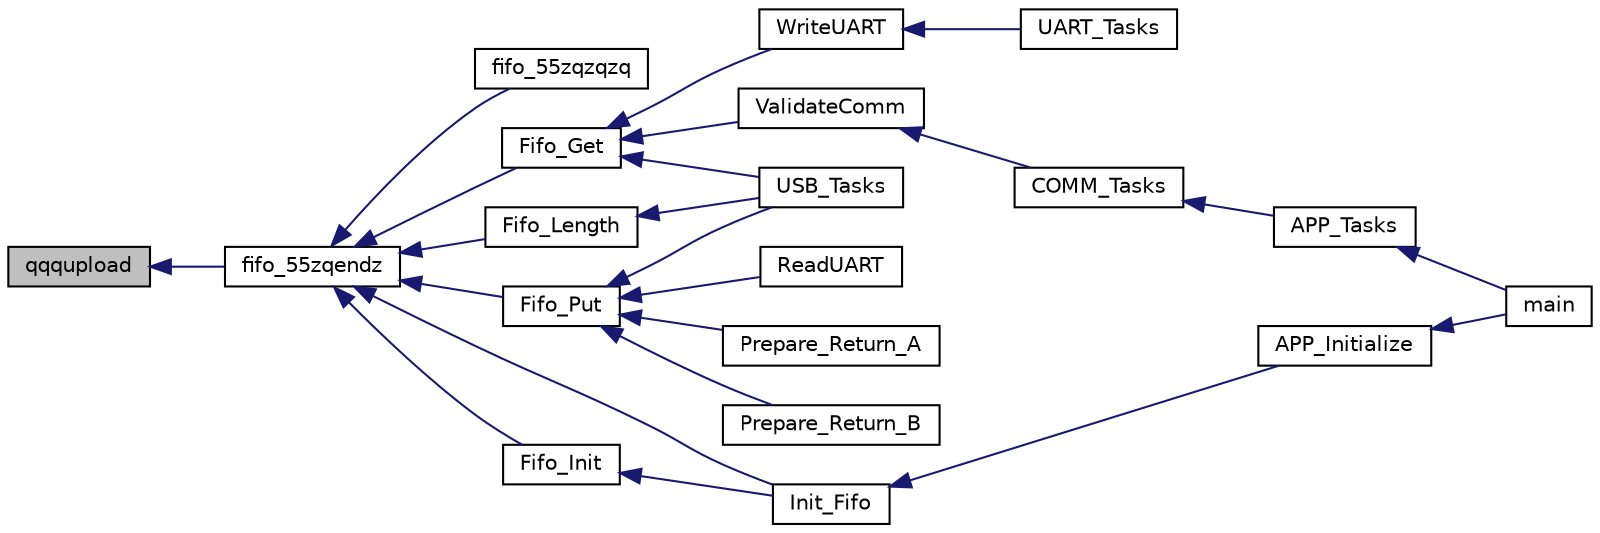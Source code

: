 digraph "qqqupload"
{
  edge [fontname="Helvetica",fontsize="10",labelfontname="Helvetica",labelfontsize="10"];
  node [fontname="Helvetica",fontsize="10",shape=record];
  rankdir="LR";
  Node141 [label="qqqupload",height=0.2,width=0.4,color="black", fillcolor="grey75", style="filled", fontcolor="black"];
  Node141 -> Node142 [dir="back",color="midnightblue",fontsize="10",style="solid",fontname="Helvetica"];
  Node142 [label="fifo_55zqendz",height=0.2,width=0.4,color="black", fillcolor="white", style="filled",URL="$inszt__fifo_8c.html#acc0b6535620060f9899fb9c4d36b42b2"];
  Node142 -> Node143 [dir="back",color="midnightblue",fontsize="10",style="solid",fontname="Helvetica"];
  Node143 [label="fifo_55zqzqzq",height=0.2,width=0.4,color="black", fillcolor="white", style="filled",URL="$inszt__fifo_8c.html#a4ef9d2db309afd3bfa8016b27c1d67b0"];
  Node142 -> Node144 [dir="back",color="midnightblue",fontsize="10",style="solid",fontname="Helvetica"];
  Node144 [label="Fifo_Get",height=0.2,width=0.4,color="black", fillcolor="white", style="filled",URL="$inszt__fifo_8c.html#a559d3b106856214e0f068c4c8c186055"];
  Node144 -> Node145 [dir="back",color="midnightblue",fontsize="10",style="solid",fontname="Helvetica"];
  Node145 [label="USB_Tasks",height=0.2,width=0.4,color="black", fillcolor="white", style="filled",URL="$_u_s_b_8h.html#a9a0d9bb70d35b7b2997594a56b7db71d"];
  Node144 -> Node146 [dir="back",color="midnightblue",fontsize="10",style="solid",fontname="Helvetica"];
  Node146 [label="ValidateComm",height=0.2,width=0.4,color="black", fillcolor="white", style="filled",URL="$inszt__commmodule_8c.html#a764430fc16209afb9056738eb23b69c5"];
  Node146 -> Node147 [dir="back",color="midnightblue",fontsize="10",style="solid",fontname="Helvetica"];
  Node147 [label="COMM_Tasks",height=0.2,width=0.4,color="black", fillcolor="white", style="filled",URL="$inszt__commmodule_8c.html#a58032003b728b9659d8ec40e2b565169"];
  Node147 -> Node148 [dir="back",color="midnightblue",fontsize="10",style="solid",fontname="Helvetica"];
  Node148 [label="APP_Tasks",height=0.2,width=0.4,color="black", fillcolor="white", style="filled",URL="$inszt__app_8c.html#a859aee46b660cfee47cfd45ce08f6862"];
  Node148 -> Node149 [dir="back",color="midnightblue",fontsize="10",style="solid",fontname="Helvetica"];
  Node149 [label="main",height=0.2,width=0.4,color="black", fillcolor="white", style="filled",URL="$inszt__main_8c.html#a840291bc02cba5474a4cb46a9b9566fe"];
  Node144 -> Node150 [dir="back",color="midnightblue",fontsize="10",style="solid",fontname="Helvetica"];
  Node150 [label="WriteUART",height=0.2,width=0.4,color="black", fillcolor="white", style="filled",URL="$inszt___u_a_r_t_8c.html#a04847dad9f416306723e78f9a048bfd1"];
  Node150 -> Node151 [dir="back",color="midnightblue",fontsize="10",style="solid",fontname="Helvetica"];
  Node151 [label="UART_Tasks",height=0.2,width=0.4,color="black", fillcolor="white", style="filled",URL="$_u_a_r_t_8h.html#aab7c894c540f5df89f5dc640f0379953"];
  Node142 -> Node152 [dir="back",color="midnightblue",fontsize="10",style="solid",fontname="Helvetica"];
  Node152 [label="Fifo_Init",height=0.2,width=0.4,color="black", fillcolor="white", style="filled",URL="$inszt__fifo_8c.html#a73482783404c573916a85844ce4d1028"];
  Node152 -> Node153 [dir="back",color="midnightblue",fontsize="10",style="solid",fontname="Helvetica"];
  Node153 [label="Init_Fifo",height=0.2,width=0.4,color="black", fillcolor="white", style="filled",URL="$inszt__fifo_8c.html#aee213a842ce7b6b44ea60df031f93587"];
  Node153 -> Node154 [dir="back",color="midnightblue",fontsize="10",style="solid",fontname="Helvetica"];
  Node154 [label="APP_Initialize",height=0.2,width=0.4,color="black", fillcolor="white", style="filled",URL="$inszt__app_8c.html#a59b305aa4f4287d45cbe428f533f84b2"];
  Node154 -> Node149 [dir="back",color="midnightblue",fontsize="10",style="solid",fontname="Helvetica"];
  Node142 -> Node155 [dir="back",color="midnightblue",fontsize="10",style="solid",fontname="Helvetica"];
  Node155 [label="Fifo_Length",height=0.2,width=0.4,color="black", fillcolor="white", style="filled",URL="$inszt__fifo_8c.html#af9b60b7e38d0de249e9c2899e5266c44"];
  Node155 -> Node145 [dir="back",color="midnightblue",fontsize="10",style="solid",fontname="Helvetica"];
  Node142 -> Node156 [dir="back",color="midnightblue",fontsize="10",style="solid",fontname="Helvetica"];
  Node156 [label="Fifo_Put",height=0.2,width=0.4,color="black", fillcolor="white", style="filled",URL="$inszt__fifo_8c.html#aa509be4f95c11aac886b98718a15e849"];
  Node156 -> Node157 [dir="back",color="midnightblue",fontsize="10",style="solid",fontname="Helvetica"];
  Node157 [label="Prepare_Return_A",height=0.2,width=0.4,color="black", fillcolor="white", style="filled",URL="$statusst_8h.html#a0e9c19489da0b2f35029d786831aba98"];
  Node156 -> Node158 [dir="back",color="midnightblue",fontsize="10",style="solid",fontname="Helvetica"];
  Node158 [label="Prepare_Return_B",height=0.2,width=0.4,color="black", fillcolor="white", style="filled",URL="$statusst_8h.html#ab840ab8e52cac36008d83ff62f7124ca"];
  Node156 -> Node159 [dir="back",color="midnightblue",fontsize="10",style="solid",fontname="Helvetica"];
  Node159 [label="ReadUART",height=0.2,width=0.4,color="black", fillcolor="white", style="filled",URL="$inszt___u_a_r_t_8c.html#a2961ac14c60d8731e0c9761ab23fa39b"];
  Node156 -> Node145 [dir="back",color="midnightblue",fontsize="10",style="solid",fontname="Helvetica"];
  Node142 -> Node153 [dir="back",color="midnightblue",fontsize="10",style="solid",fontname="Helvetica"];
}
